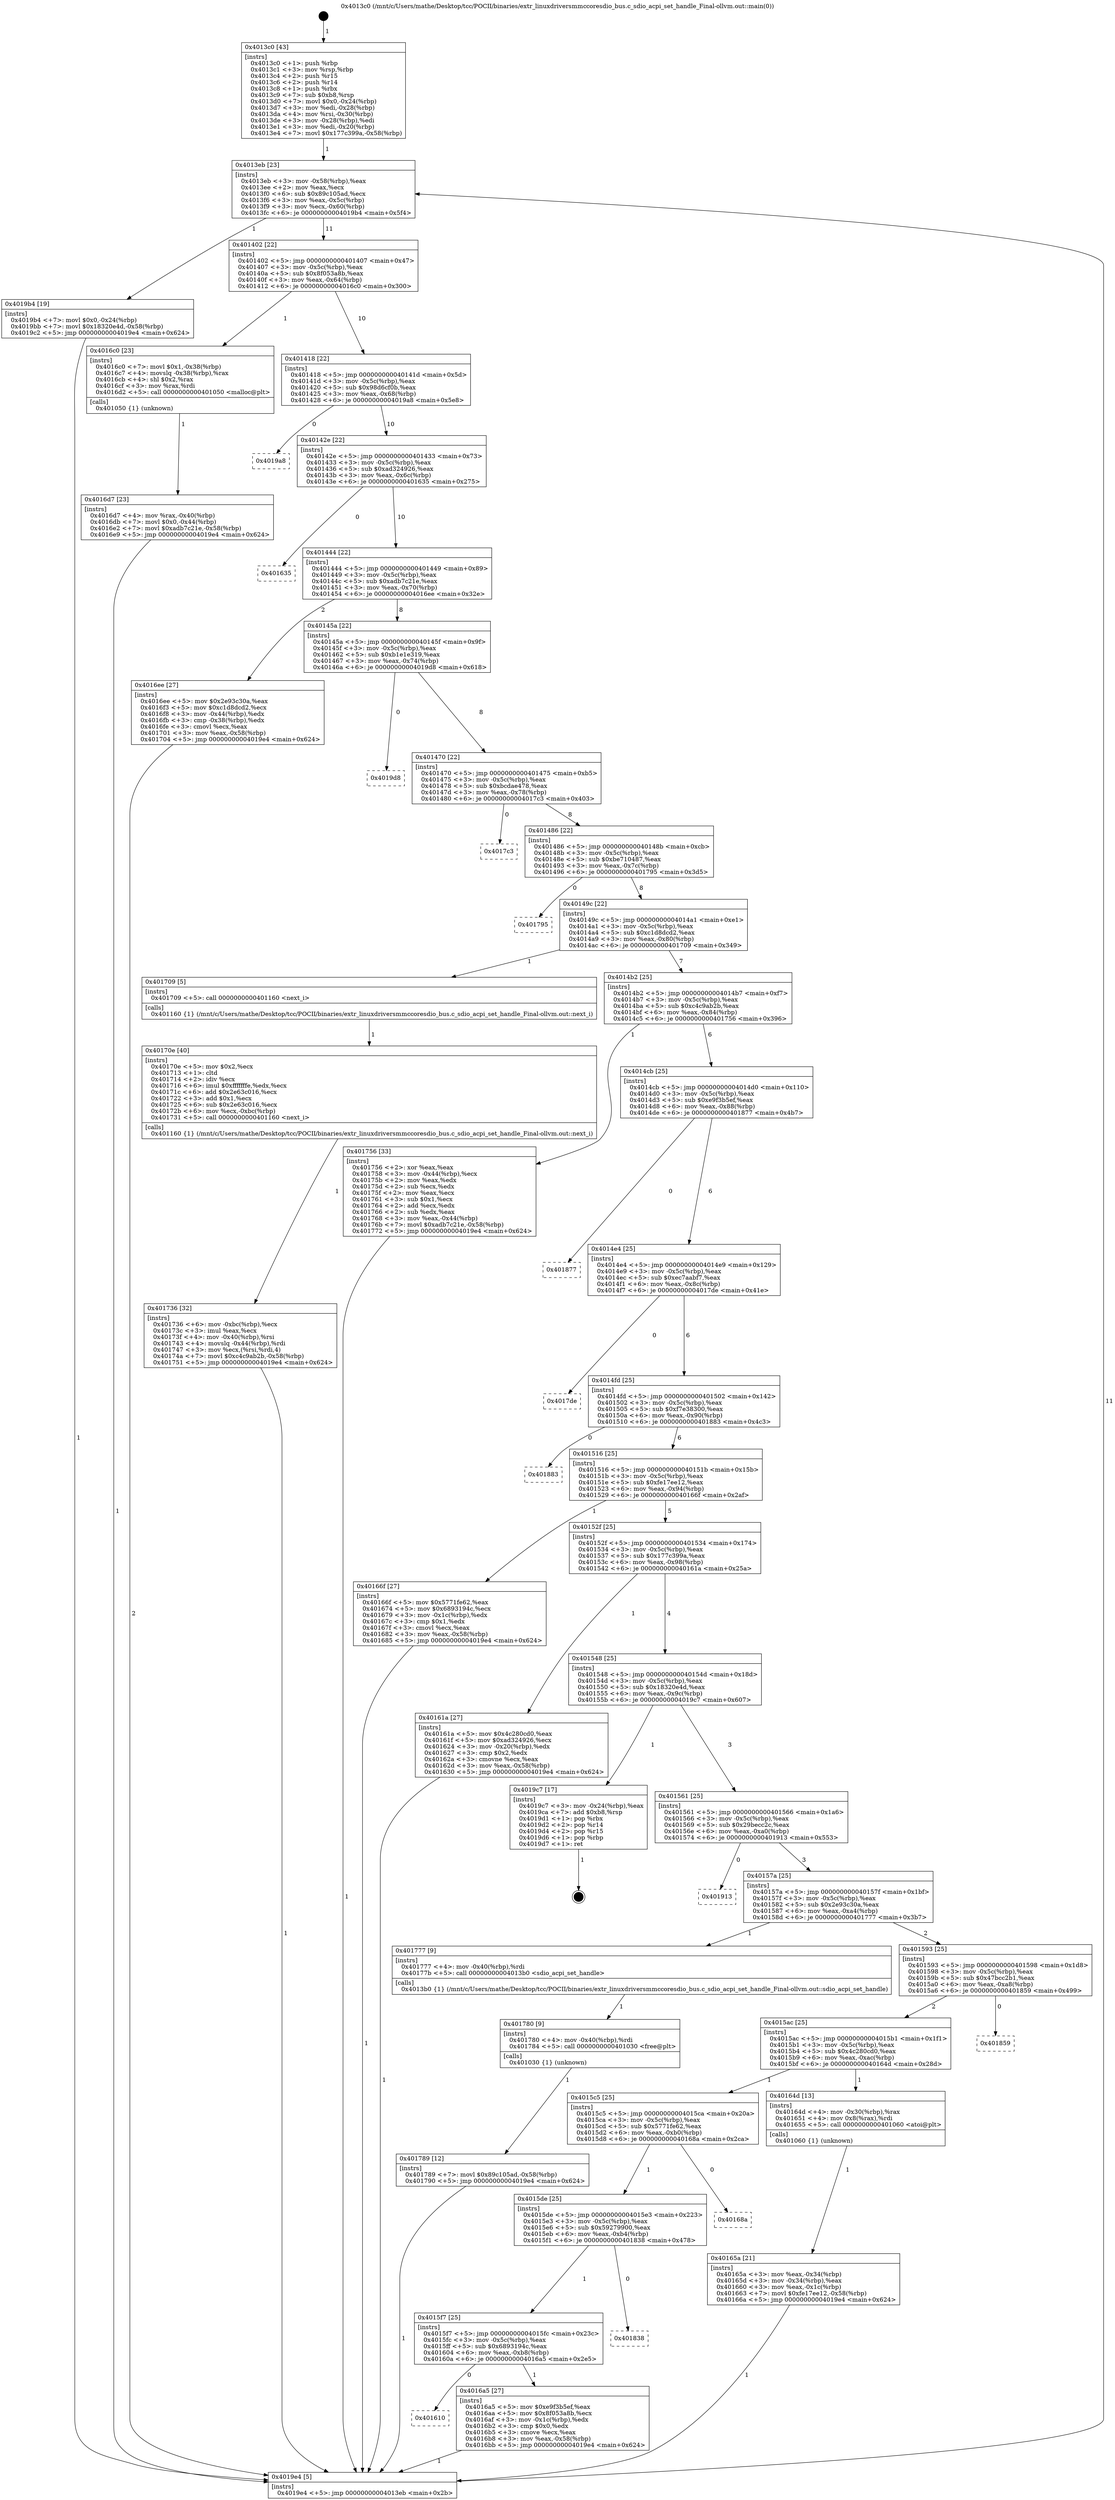 digraph "0x4013c0" {
  label = "0x4013c0 (/mnt/c/Users/mathe/Desktop/tcc/POCII/binaries/extr_linuxdriversmmccoresdio_bus.c_sdio_acpi_set_handle_Final-ollvm.out::main(0))"
  labelloc = "t"
  node[shape=record]

  Entry [label="",width=0.3,height=0.3,shape=circle,fillcolor=black,style=filled]
  "0x4013eb" [label="{
     0x4013eb [23]\l
     | [instrs]\l
     &nbsp;&nbsp;0x4013eb \<+3\>: mov -0x58(%rbp),%eax\l
     &nbsp;&nbsp;0x4013ee \<+2\>: mov %eax,%ecx\l
     &nbsp;&nbsp;0x4013f0 \<+6\>: sub $0x89c105ad,%ecx\l
     &nbsp;&nbsp;0x4013f6 \<+3\>: mov %eax,-0x5c(%rbp)\l
     &nbsp;&nbsp;0x4013f9 \<+3\>: mov %ecx,-0x60(%rbp)\l
     &nbsp;&nbsp;0x4013fc \<+6\>: je 00000000004019b4 \<main+0x5f4\>\l
  }"]
  "0x4019b4" [label="{
     0x4019b4 [19]\l
     | [instrs]\l
     &nbsp;&nbsp;0x4019b4 \<+7\>: movl $0x0,-0x24(%rbp)\l
     &nbsp;&nbsp;0x4019bb \<+7\>: movl $0x18320e4d,-0x58(%rbp)\l
     &nbsp;&nbsp;0x4019c2 \<+5\>: jmp 00000000004019e4 \<main+0x624\>\l
  }"]
  "0x401402" [label="{
     0x401402 [22]\l
     | [instrs]\l
     &nbsp;&nbsp;0x401402 \<+5\>: jmp 0000000000401407 \<main+0x47\>\l
     &nbsp;&nbsp;0x401407 \<+3\>: mov -0x5c(%rbp),%eax\l
     &nbsp;&nbsp;0x40140a \<+5\>: sub $0x8f053a8b,%eax\l
     &nbsp;&nbsp;0x40140f \<+3\>: mov %eax,-0x64(%rbp)\l
     &nbsp;&nbsp;0x401412 \<+6\>: je 00000000004016c0 \<main+0x300\>\l
  }"]
  Exit [label="",width=0.3,height=0.3,shape=circle,fillcolor=black,style=filled,peripheries=2]
  "0x4016c0" [label="{
     0x4016c0 [23]\l
     | [instrs]\l
     &nbsp;&nbsp;0x4016c0 \<+7\>: movl $0x1,-0x38(%rbp)\l
     &nbsp;&nbsp;0x4016c7 \<+4\>: movslq -0x38(%rbp),%rax\l
     &nbsp;&nbsp;0x4016cb \<+4\>: shl $0x2,%rax\l
     &nbsp;&nbsp;0x4016cf \<+3\>: mov %rax,%rdi\l
     &nbsp;&nbsp;0x4016d2 \<+5\>: call 0000000000401050 \<malloc@plt\>\l
     | [calls]\l
     &nbsp;&nbsp;0x401050 \{1\} (unknown)\l
  }"]
  "0x401418" [label="{
     0x401418 [22]\l
     | [instrs]\l
     &nbsp;&nbsp;0x401418 \<+5\>: jmp 000000000040141d \<main+0x5d\>\l
     &nbsp;&nbsp;0x40141d \<+3\>: mov -0x5c(%rbp),%eax\l
     &nbsp;&nbsp;0x401420 \<+5\>: sub $0x98d6cf0b,%eax\l
     &nbsp;&nbsp;0x401425 \<+3\>: mov %eax,-0x68(%rbp)\l
     &nbsp;&nbsp;0x401428 \<+6\>: je 00000000004019a8 \<main+0x5e8\>\l
  }"]
  "0x401789" [label="{
     0x401789 [12]\l
     | [instrs]\l
     &nbsp;&nbsp;0x401789 \<+7\>: movl $0x89c105ad,-0x58(%rbp)\l
     &nbsp;&nbsp;0x401790 \<+5\>: jmp 00000000004019e4 \<main+0x624\>\l
  }"]
  "0x4019a8" [label="{
     0x4019a8\l
  }", style=dashed]
  "0x40142e" [label="{
     0x40142e [22]\l
     | [instrs]\l
     &nbsp;&nbsp;0x40142e \<+5\>: jmp 0000000000401433 \<main+0x73\>\l
     &nbsp;&nbsp;0x401433 \<+3\>: mov -0x5c(%rbp),%eax\l
     &nbsp;&nbsp;0x401436 \<+5\>: sub $0xad324926,%eax\l
     &nbsp;&nbsp;0x40143b \<+3\>: mov %eax,-0x6c(%rbp)\l
     &nbsp;&nbsp;0x40143e \<+6\>: je 0000000000401635 \<main+0x275\>\l
  }"]
  "0x401780" [label="{
     0x401780 [9]\l
     | [instrs]\l
     &nbsp;&nbsp;0x401780 \<+4\>: mov -0x40(%rbp),%rdi\l
     &nbsp;&nbsp;0x401784 \<+5\>: call 0000000000401030 \<free@plt\>\l
     | [calls]\l
     &nbsp;&nbsp;0x401030 \{1\} (unknown)\l
  }"]
  "0x401635" [label="{
     0x401635\l
  }", style=dashed]
  "0x401444" [label="{
     0x401444 [22]\l
     | [instrs]\l
     &nbsp;&nbsp;0x401444 \<+5\>: jmp 0000000000401449 \<main+0x89\>\l
     &nbsp;&nbsp;0x401449 \<+3\>: mov -0x5c(%rbp),%eax\l
     &nbsp;&nbsp;0x40144c \<+5\>: sub $0xadb7c21e,%eax\l
     &nbsp;&nbsp;0x401451 \<+3\>: mov %eax,-0x70(%rbp)\l
     &nbsp;&nbsp;0x401454 \<+6\>: je 00000000004016ee \<main+0x32e\>\l
  }"]
  "0x401736" [label="{
     0x401736 [32]\l
     | [instrs]\l
     &nbsp;&nbsp;0x401736 \<+6\>: mov -0xbc(%rbp),%ecx\l
     &nbsp;&nbsp;0x40173c \<+3\>: imul %eax,%ecx\l
     &nbsp;&nbsp;0x40173f \<+4\>: mov -0x40(%rbp),%rsi\l
     &nbsp;&nbsp;0x401743 \<+4\>: movslq -0x44(%rbp),%rdi\l
     &nbsp;&nbsp;0x401747 \<+3\>: mov %ecx,(%rsi,%rdi,4)\l
     &nbsp;&nbsp;0x40174a \<+7\>: movl $0xc4c9ab2b,-0x58(%rbp)\l
     &nbsp;&nbsp;0x401751 \<+5\>: jmp 00000000004019e4 \<main+0x624\>\l
  }"]
  "0x4016ee" [label="{
     0x4016ee [27]\l
     | [instrs]\l
     &nbsp;&nbsp;0x4016ee \<+5\>: mov $0x2e93c30a,%eax\l
     &nbsp;&nbsp;0x4016f3 \<+5\>: mov $0xc1d8dcd2,%ecx\l
     &nbsp;&nbsp;0x4016f8 \<+3\>: mov -0x44(%rbp),%edx\l
     &nbsp;&nbsp;0x4016fb \<+3\>: cmp -0x38(%rbp),%edx\l
     &nbsp;&nbsp;0x4016fe \<+3\>: cmovl %ecx,%eax\l
     &nbsp;&nbsp;0x401701 \<+3\>: mov %eax,-0x58(%rbp)\l
     &nbsp;&nbsp;0x401704 \<+5\>: jmp 00000000004019e4 \<main+0x624\>\l
  }"]
  "0x40145a" [label="{
     0x40145a [22]\l
     | [instrs]\l
     &nbsp;&nbsp;0x40145a \<+5\>: jmp 000000000040145f \<main+0x9f\>\l
     &nbsp;&nbsp;0x40145f \<+3\>: mov -0x5c(%rbp),%eax\l
     &nbsp;&nbsp;0x401462 \<+5\>: sub $0xb1e1e319,%eax\l
     &nbsp;&nbsp;0x401467 \<+3\>: mov %eax,-0x74(%rbp)\l
     &nbsp;&nbsp;0x40146a \<+6\>: je 00000000004019d8 \<main+0x618\>\l
  }"]
  "0x40170e" [label="{
     0x40170e [40]\l
     | [instrs]\l
     &nbsp;&nbsp;0x40170e \<+5\>: mov $0x2,%ecx\l
     &nbsp;&nbsp;0x401713 \<+1\>: cltd\l
     &nbsp;&nbsp;0x401714 \<+2\>: idiv %ecx\l
     &nbsp;&nbsp;0x401716 \<+6\>: imul $0xfffffffe,%edx,%ecx\l
     &nbsp;&nbsp;0x40171c \<+6\>: add $0x2e63c016,%ecx\l
     &nbsp;&nbsp;0x401722 \<+3\>: add $0x1,%ecx\l
     &nbsp;&nbsp;0x401725 \<+6\>: sub $0x2e63c016,%ecx\l
     &nbsp;&nbsp;0x40172b \<+6\>: mov %ecx,-0xbc(%rbp)\l
     &nbsp;&nbsp;0x401731 \<+5\>: call 0000000000401160 \<next_i\>\l
     | [calls]\l
     &nbsp;&nbsp;0x401160 \{1\} (/mnt/c/Users/mathe/Desktop/tcc/POCII/binaries/extr_linuxdriversmmccoresdio_bus.c_sdio_acpi_set_handle_Final-ollvm.out::next_i)\l
  }"]
  "0x4019d8" [label="{
     0x4019d8\l
  }", style=dashed]
  "0x401470" [label="{
     0x401470 [22]\l
     | [instrs]\l
     &nbsp;&nbsp;0x401470 \<+5\>: jmp 0000000000401475 \<main+0xb5\>\l
     &nbsp;&nbsp;0x401475 \<+3\>: mov -0x5c(%rbp),%eax\l
     &nbsp;&nbsp;0x401478 \<+5\>: sub $0xbcdae478,%eax\l
     &nbsp;&nbsp;0x40147d \<+3\>: mov %eax,-0x78(%rbp)\l
     &nbsp;&nbsp;0x401480 \<+6\>: je 00000000004017c3 \<main+0x403\>\l
  }"]
  "0x4016d7" [label="{
     0x4016d7 [23]\l
     | [instrs]\l
     &nbsp;&nbsp;0x4016d7 \<+4\>: mov %rax,-0x40(%rbp)\l
     &nbsp;&nbsp;0x4016db \<+7\>: movl $0x0,-0x44(%rbp)\l
     &nbsp;&nbsp;0x4016e2 \<+7\>: movl $0xadb7c21e,-0x58(%rbp)\l
     &nbsp;&nbsp;0x4016e9 \<+5\>: jmp 00000000004019e4 \<main+0x624\>\l
  }"]
  "0x4017c3" [label="{
     0x4017c3\l
  }", style=dashed]
  "0x401486" [label="{
     0x401486 [22]\l
     | [instrs]\l
     &nbsp;&nbsp;0x401486 \<+5\>: jmp 000000000040148b \<main+0xcb\>\l
     &nbsp;&nbsp;0x40148b \<+3\>: mov -0x5c(%rbp),%eax\l
     &nbsp;&nbsp;0x40148e \<+5\>: sub $0xbe710487,%eax\l
     &nbsp;&nbsp;0x401493 \<+3\>: mov %eax,-0x7c(%rbp)\l
     &nbsp;&nbsp;0x401496 \<+6\>: je 0000000000401795 \<main+0x3d5\>\l
  }"]
  "0x401610" [label="{
     0x401610\l
  }", style=dashed]
  "0x401795" [label="{
     0x401795\l
  }", style=dashed]
  "0x40149c" [label="{
     0x40149c [22]\l
     | [instrs]\l
     &nbsp;&nbsp;0x40149c \<+5\>: jmp 00000000004014a1 \<main+0xe1\>\l
     &nbsp;&nbsp;0x4014a1 \<+3\>: mov -0x5c(%rbp),%eax\l
     &nbsp;&nbsp;0x4014a4 \<+5\>: sub $0xc1d8dcd2,%eax\l
     &nbsp;&nbsp;0x4014a9 \<+3\>: mov %eax,-0x80(%rbp)\l
     &nbsp;&nbsp;0x4014ac \<+6\>: je 0000000000401709 \<main+0x349\>\l
  }"]
  "0x4016a5" [label="{
     0x4016a5 [27]\l
     | [instrs]\l
     &nbsp;&nbsp;0x4016a5 \<+5\>: mov $0xe9f3b5ef,%eax\l
     &nbsp;&nbsp;0x4016aa \<+5\>: mov $0x8f053a8b,%ecx\l
     &nbsp;&nbsp;0x4016af \<+3\>: mov -0x1c(%rbp),%edx\l
     &nbsp;&nbsp;0x4016b2 \<+3\>: cmp $0x0,%edx\l
     &nbsp;&nbsp;0x4016b5 \<+3\>: cmove %ecx,%eax\l
     &nbsp;&nbsp;0x4016b8 \<+3\>: mov %eax,-0x58(%rbp)\l
     &nbsp;&nbsp;0x4016bb \<+5\>: jmp 00000000004019e4 \<main+0x624\>\l
  }"]
  "0x401709" [label="{
     0x401709 [5]\l
     | [instrs]\l
     &nbsp;&nbsp;0x401709 \<+5\>: call 0000000000401160 \<next_i\>\l
     | [calls]\l
     &nbsp;&nbsp;0x401160 \{1\} (/mnt/c/Users/mathe/Desktop/tcc/POCII/binaries/extr_linuxdriversmmccoresdio_bus.c_sdio_acpi_set_handle_Final-ollvm.out::next_i)\l
  }"]
  "0x4014b2" [label="{
     0x4014b2 [25]\l
     | [instrs]\l
     &nbsp;&nbsp;0x4014b2 \<+5\>: jmp 00000000004014b7 \<main+0xf7\>\l
     &nbsp;&nbsp;0x4014b7 \<+3\>: mov -0x5c(%rbp),%eax\l
     &nbsp;&nbsp;0x4014ba \<+5\>: sub $0xc4c9ab2b,%eax\l
     &nbsp;&nbsp;0x4014bf \<+6\>: mov %eax,-0x84(%rbp)\l
     &nbsp;&nbsp;0x4014c5 \<+6\>: je 0000000000401756 \<main+0x396\>\l
  }"]
  "0x4015f7" [label="{
     0x4015f7 [25]\l
     | [instrs]\l
     &nbsp;&nbsp;0x4015f7 \<+5\>: jmp 00000000004015fc \<main+0x23c\>\l
     &nbsp;&nbsp;0x4015fc \<+3\>: mov -0x5c(%rbp),%eax\l
     &nbsp;&nbsp;0x4015ff \<+5\>: sub $0x6893194c,%eax\l
     &nbsp;&nbsp;0x401604 \<+6\>: mov %eax,-0xb8(%rbp)\l
     &nbsp;&nbsp;0x40160a \<+6\>: je 00000000004016a5 \<main+0x2e5\>\l
  }"]
  "0x401756" [label="{
     0x401756 [33]\l
     | [instrs]\l
     &nbsp;&nbsp;0x401756 \<+2\>: xor %eax,%eax\l
     &nbsp;&nbsp;0x401758 \<+3\>: mov -0x44(%rbp),%ecx\l
     &nbsp;&nbsp;0x40175b \<+2\>: mov %eax,%edx\l
     &nbsp;&nbsp;0x40175d \<+2\>: sub %ecx,%edx\l
     &nbsp;&nbsp;0x40175f \<+2\>: mov %eax,%ecx\l
     &nbsp;&nbsp;0x401761 \<+3\>: sub $0x1,%ecx\l
     &nbsp;&nbsp;0x401764 \<+2\>: add %ecx,%edx\l
     &nbsp;&nbsp;0x401766 \<+2\>: sub %edx,%eax\l
     &nbsp;&nbsp;0x401768 \<+3\>: mov %eax,-0x44(%rbp)\l
     &nbsp;&nbsp;0x40176b \<+7\>: movl $0xadb7c21e,-0x58(%rbp)\l
     &nbsp;&nbsp;0x401772 \<+5\>: jmp 00000000004019e4 \<main+0x624\>\l
  }"]
  "0x4014cb" [label="{
     0x4014cb [25]\l
     | [instrs]\l
     &nbsp;&nbsp;0x4014cb \<+5\>: jmp 00000000004014d0 \<main+0x110\>\l
     &nbsp;&nbsp;0x4014d0 \<+3\>: mov -0x5c(%rbp),%eax\l
     &nbsp;&nbsp;0x4014d3 \<+5\>: sub $0xe9f3b5ef,%eax\l
     &nbsp;&nbsp;0x4014d8 \<+6\>: mov %eax,-0x88(%rbp)\l
     &nbsp;&nbsp;0x4014de \<+6\>: je 0000000000401877 \<main+0x4b7\>\l
  }"]
  "0x401838" [label="{
     0x401838\l
  }", style=dashed]
  "0x401877" [label="{
     0x401877\l
  }", style=dashed]
  "0x4014e4" [label="{
     0x4014e4 [25]\l
     | [instrs]\l
     &nbsp;&nbsp;0x4014e4 \<+5\>: jmp 00000000004014e9 \<main+0x129\>\l
     &nbsp;&nbsp;0x4014e9 \<+3\>: mov -0x5c(%rbp),%eax\l
     &nbsp;&nbsp;0x4014ec \<+5\>: sub $0xec7aabf7,%eax\l
     &nbsp;&nbsp;0x4014f1 \<+6\>: mov %eax,-0x8c(%rbp)\l
     &nbsp;&nbsp;0x4014f7 \<+6\>: je 00000000004017de \<main+0x41e\>\l
  }"]
  "0x4015de" [label="{
     0x4015de [25]\l
     | [instrs]\l
     &nbsp;&nbsp;0x4015de \<+5\>: jmp 00000000004015e3 \<main+0x223\>\l
     &nbsp;&nbsp;0x4015e3 \<+3\>: mov -0x5c(%rbp),%eax\l
     &nbsp;&nbsp;0x4015e6 \<+5\>: sub $0x59279900,%eax\l
     &nbsp;&nbsp;0x4015eb \<+6\>: mov %eax,-0xb4(%rbp)\l
     &nbsp;&nbsp;0x4015f1 \<+6\>: je 0000000000401838 \<main+0x478\>\l
  }"]
  "0x4017de" [label="{
     0x4017de\l
  }", style=dashed]
  "0x4014fd" [label="{
     0x4014fd [25]\l
     | [instrs]\l
     &nbsp;&nbsp;0x4014fd \<+5\>: jmp 0000000000401502 \<main+0x142\>\l
     &nbsp;&nbsp;0x401502 \<+3\>: mov -0x5c(%rbp),%eax\l
     &nbsp;&nbsp;0x401505 \<+5\>: sub $0xf7e38300,%eax\l
     &nbsp;&nbsp;0x40150a \<+6\>: mov %eax,-0x90(%rbp)\l
     &nbsp;&nbsp;0x401510 \<+6\>: je 0000000000401883 \<main+0x4c3\>\l
  }"]
  "0x40168a" [label="{
     0x40168a\l
  }", style=dashed]
  "0x401883" [label="{
     0x401883\l
  }", style=dashed]
  "0x401516" [label="{
     0x401516 [25]\l
     | [instrs]\l
     &nbsp;&nbsp;0x401516 \<+5\>: jmp 000000000040151b \<main+0x15b\>\l
     &nbsp;&nbsp;0x40151b \<+3\>: mov -0x5c(%rbp),%eax\l
     &nbsp;&nbsp;0x40151e \<+5\>: sub $0xfe17ee12,%eax\l
     &nbsp;&nbsp;0x401523 \<+6\>: mov %eax,-0x94(%rbp)\l
     &nbsp;&nbsp;0x401529 \<+6\>: je 000000000040166f \<main+0x2af\>\l
  }"]
  "0x40165a" [label="{
     0x40165a [21]\l
     | [instrs]\l
     &nbsp;&nbsp;0x40165a \<+3\>: mov %eax,-0x34(%rbp)\l
     &nbsp;&nbsp;0x40165d \<+3\>: mov -0x34(%rbp),%eax\l
     &nbsp;&nbsp;0x401660 \<+3\>: mov %eax,-0x1c(%rbp)\l
     &nbsp;&nbsp;0x401663 \<+7\>: movl $0xfe17ee12,-0x58(%rbp)\l
     &nbsp;&nbsp;0x40166a \<+5\>: jmp 00000000004019e4 \<main+0x624\>\l
  }"]
  "0x40166f" [label="{
     0x40166f [27]\l
     | [instrs]\l
     &nbsp;&nbsp;0x40166f \<+5\>: mov $0x5771fe62,%eax\l
     &nbsp;&nbsp;0x401674 \<+5\>: mov $0x6893194c,%ecx\l
     &nbsp;&nbsp;0x401679 \<+3\>: mov -0x1c(%rbp),%edx\l
     &nbsp;&nbsp;0x40167c \<+3\>: cmp $0x1,%edx\l
     &nbsp;&nbsp;0x40167f \<+3\>: cmovl %ecx,%eax\l
     &nbsp;&nbsp;0x401682 \<+3\>: mov %eax,-0x58(%rbp)\l
     &nbsp;&nbsp;0x401685 \<+5\>: jmp 00000000004019e4 \<main+0x624\>\l
  }"]
  "0x40152f" [label="{
     0x40152f [25]\l
     | [instrs]\l
     &nbsp;&nbsp;0x40152f \<+5\>: jmp 0000000000401534 \<main+0x174\>\l
     &nbsp;&nbsp;0x401534 \<+3\>: mov -0x5c(%rbp),%eax\l
     &nbsp;&nbsp;0x401537 \<+5\>: sub $0x177c399a,%eax\l
     &nbsp;&nbsp;0x40153c \<+6\>: mov %eax,-0x98(%rbp)\l
     &nbsp;&nbsp;0x401542 \<+6\>: je 000000000040161a \<main+0x25a\>\l
  }"]
  "0x4015c5" [label="{
     0x4015c5 [25]\l
     | [instrs]\l
     &nbsp;&nbsp;0x4015c5 \<+5\>: jmp 00000000004015ca \<main+0x20a\>\l
     &nbsp;&nbsp;0x4015ca \<+3\>: mov -0x5c(%rbp),%eax\l
     &nbsp;&nbsp;0x4015cd \<+5\>: sub $0x5771fe62,%eax\l
     &nbsp;&nbsp;0x4015d2 \<+6\>: mov %eax,-0xb0(%rbp)\l
     &nbsp;&nbsp;0x4015d8 \<+6\>: je 000000000040168a \<main+0x2ca\>\l
  }"]
  "0x40161a" [label="{
     0x40161a [27]\l
     | [instrs]\l
     &nbsp;&nbsp;0x40161a \<+5\>: mov $0x4c280cd0,%eax\l
     &nbsp;&nbsp;0x40161f \<+5\>: mov $0xad324926,%ecx\l
     &nbsp;&nbsp;0x401624 \<+3\>: mov -0x20(%rbp),%edx\l
     &nbsp;&nbsp;0x401627 \<+3\>: cmp $0x2,%edx\l
     &nbsp;&nbsp;0x40162a \<+3\>: cmovne %ecx,%eax\l
     &nbsp;&nbsp;0x40162d \<+3\>: mov %eax,-0x58(%rbp)\l
     &nbsp;&nbsp;0x401630 \<+5\>: jmp 00000000004019e4 \<main+0x624\>\l
  }"]
  "0x401548" [label="{
     0x401548 [25]\l
     | [instrs]\l
     &nbsp;&nbsp;0x401548 \<+5\>: jmp 000000000040154d \<main+0x18d\>\l
     &nbsp;&nbsp;0x40154d \<+3\>: mov -0x5c(%rbp),%eax\l
     &nbsp;&nbsp;0x401550 \<+5\>: sub $0x18320e4d,%eax\l
     &nbsp;&nbsp;0x401555 \<+6\>: mov %eax,-0x9c(%rbp)\l
     &nbsp;&nbsp;0x40155b \<+6\>: je 00000000004019c7 \<main+0x607\>\l
  }"]
  "0x4019e4" [label="{
     0x4019e4 [5]\l
     | [instrs]\l
     &nbsp;&nbsp;0x4019e4 \<+5\>: jmp 00000000004013eb \<main+0x2b\>\l
  }"]
  "0x4013c0" [label="{
     0x4013c0 [43]\l
     | [instrs]\l
     &nbsp;&nbsp;0x4013c0 \<+1\>: push %rbp\l
     &nbsp;&nbsp;0x4013c1 \<+3\>: mov %rsp,%rbp\l
     &nbsp;&nbsp;0x4013c4 \<+2\>: push %r15\l
     &nbsp;&nbsp;0x4013c6 \<+2\>: push %r14\l
     &nbsp;&nbsp;0x4013c8 \<+1\>: push %rbx\l
     &nbsp;&nbsp;0x4013c9 \<+7\>: sub $0xb8,%rsp\l
     &nbsp;&nbsp;0x4013d0 \<+7\>: movl $0x0,-0x24(%rbp)\l
     &nbsp;&nbsp;0x4013d7 \<+3\>: mov %edi,-0x28(%rbp)\l
     &nbsp;&nbsp;0x4013da \<+4\>: mov %rsi,-0x30(%rbp)\l
     &nbsp;&nbsp;0x4013de \<+3\>: mov -0x28(%rbp),%edi\l
     &nbsp;&nbsp;0x4013e1 \<+3\>: mov %edi,-0x20(%rbp)\l
     &nbsp;&nbsp;0x4013e4 \<+7\>: movl $0x177c399a,-0x58(%rbp)\l
  }"]
  "0x40164d" [label="{
     0x40164d [13]\l
     | [instrs]\l
     &nbsp;&nbsp;0x40164d \<+4\>: mov -0x30(%rbp),%rax\l
     &nbsp;&nbsp;0x401651 \<+4\>: mov 0x8(%rax),%rdi\l
     &nbsp;&nbsp;0x401655 \<+5\>: call 0000000000401060 \<atoi@plt\>\l
     | [calls]\l
     &nbsp;&nbsp;0x401060 \{1\} (unknown)\l
  }"]
  "0x4019c7" [label="{
     0x4019c7 [17]\l
     | [instrs]\l
     &nbsp;&nbsp;0x4019c7 \<+3\>: mov -0x24(%rbp),%eax\l
     &nbsp;&nbsp;0x4019ca \<+7\>: add $0xb8,%rsp\l
     &nbsp;&nbsp;0x4019d1 \<+1\>: pop %rbx\l
     &nbsp;&nbsp;0x4019d2 \<+2\>: pop %r14\l
     &nbsp;&nbsp;0x4019d4 \<+2\>: pop %r15\l
     &nbsp;&nbsp;0x4019d6 \<+1\>: pop %rbp\l
     &nbsp;&nbsp;0x4019d7 \<+1\>: ret\l
  }"]
  "0x401561" [label="{
     0x401561 [25]\l
     | [instrs]\l
     &nbsp;&nbsp;0x401561 \<+5\>: jmp 0000000000401566 \<main+0x1a6\>\l
     &nbsp;&nbsp;0x401566 \<+3\>: mov -0x5c(%rbp),%eax\l
     &nbsp;&nbsp;0x401569 \<+5\>: sub $0x29becc2c,%eax\l
     &nbsp;&nbsp;0x40156e \<+6\>: mov %eax,-0xa0(%rbp)\l
     &nbsp;&nbsp;0x401574 \<+6\>: je 0000000000401913 \<main+0x553\>\l
  }"]
  "0x4015ac" [label="{
     0x4015ac [25]\l
     | [instrs]\l
     &nbsp;&nbsp;0x4015ac \<+5\>: jmp 00000000004015b1 \<main+0x1f1\>\l
     &nbsp;&nbsp;0x4015b1 \<+3\>: mov -0x5c(%rbp),%eax\l
     &nbsp;&nbsp;0x4015b4 \<+5\>: sub $0x4c280cd0,%eax\l
     &nbsp;&nbsp;0x4015b9 \<+6\>: mov %eax,-0xac(%rbp)\l
     &nbsp;&nbsp;0x4015bf \<+6\>: je 000000000040164d \<main+0x28d\>\l
  }"]
  "0x401913" [label="{
     0x401913\l
  }", style=dashed]
  "0x40157a" [label="{
     0x40157a [25]\l
     | [instrs]\l
     &nbsp;&nbsp;0x40157a \<+5\>: jmp 000000000040157f \<main+0x1bf\>\l
     &nbsp;&nbsp;0x40157f \<+3\>: mov -0x5c(%rbp),%eax\l
     &nbsp;&nbsp;0x401582 \<+5\>: sub $0x2e93c30a,%eax\l
     &nbsp;&nbsp;0x401587 \<+6\>: mov %eax,-0xa4(%rbp)\l
     &nbsp;&nbsp;0x40158d \<+6\>: je 0000000000401777 \<main+0x3b7\>\l
  }"]
  "0x401859" [label="{
     0x401859\l
  }", style=dashed]
  "0x401777" [label="{
     0x401777 [9]\l
     | [instrs]\l
     &nbsp;&nbsp;0x401777 \<+4\>: mov -0x40(%rbp),%rdi\l
     &nbsp;&nbsp;0x40177b \<+5\>: call 00000000004013b0 \<sdio_acpi_set_handle\>\l
     | [calls]\l
     &nbsp;&nbsp;0x4013b0 \{1\} (/mnt/c/Users/mathe/Desktop/tcc/POCII/binaries/extr_linuxdriversmmccoresdio_bus.c_sdio_acpi_set_handle_Final-ollvm.out::sdio_acpi_set_handle)\l
  }"]
  "0x401593" [label="{
     0x401593 [25]\l
     | [instrs]\l
     &nbsp;&nbsp;0x401593 \<+5\>: jmp 0000000000401598 \<main+0x1d8\>\l
     &nbsp;&nbsp;0x401598 \<+3\>: mov -0x5c(%rbp),%eax\l
     &nbsp;&nbsp;0x40159b \<+5\>: sub $0x47bcc2b1,%eax\l
     &nbsp;&nbsp;0x4015a0 \<+6\>: mov %eax,-0xa8(%rbp)\l
     &nbsp;&nbsp;0x4015a6 \<+6\>: je 0000000000401859 \<main+0x499\>\l
  }"]
  Entry -> "0x4013c0" [label=" 1"]
  "0x4013eb" -> "0x4019b4" [label=" 1"]
  "0x4013eb" -> "0x401402" [label=" 11"]
  "0x4019c7" -> Exit [label=" 1"]
  "0x401402" -> "0x4016c0" [label=" 1"]
  "0x401402" -> "0x401418" [label=" 10"]
  "0x4019b4" -> "0x4019e4" [label=" 1"]
  "0x401418" -> "0x4019a8" [label=" 0"]
  "0x401418" -> "0x40142e" [label=" 10"]
  "0x401789" -> "0x4019e4" [label=" 1"]
  "0x40142e" -> "0x401635" [label=" 0"]
  "0x40142e" -> "0x401444" [label=" 10"]
  "0x401780" -> "0x401789" [label=" 1"]
  "0x401444" -> "0x4016ee" [label=" 2"]
  "0x401444" -> "0x40145a" [label=" 8"]
  "0x401777" -> "0x401780" [label=" 1"]
  "0x40145a" -> "0x4019d8" [label=" 0"]
  "0x40145a" -> "0x401470" [label=" 8"]
  "0x401756" -> "0x4019e4" [label=" 1"]
  "0x401470" -> "0x4017c3" [label=" 0"]
  "0x401470" -> "0x401486" [label=" 8"]
  "0x401736" -> "0x4019e4" [label=" 1"]
  "0x401486" -> "0x401795" [label=" 0"]
  "0x401486" -> "0x40149c" [label=" 8"]
  "0x40170e" -> "0x401736" [label=" 1"]
  "0x40149c" -> "0x401709" [label=" 1"]
  "0x40149c" -> "0x4014b2" [label=" 7"]
  "0x401709" -> "0x40170e" [label=" 1"]
  "0x4014b2" -> "0x401756" [label=" 1"]
  "0x4014b2" -> "0x4014cb" [label=" 6"]
  "0x4016d7" -> "0x4019e4" [label=" 1"]
  "0x4014cb" -> "0x401877" [label=" 0"]
  "0x4014cb" -> "0x4014e4" [label=" 6"]
  "0x4016c0" -> "0x4016d7" [label=" 1"]
  "0x4014e4" -> "0x4017de" [label=" 0"]
  "0x4014e4" -> "0x4014fd" [label=" 6"]
  "0x4015f7" -> "0x401610" [label=" 0"]
  "0x4014fd" -> "0x401883" [label=" 0"]
  "0x4014fd" -> "0x401516" [label=" 6"]
  "0x4015f7" -> "0x4016a5" [label=" 1"]
  "0x401516" -> "0x40166f" [label=" 1"]
  "0x401516" -> "0x40152f" [label=" 5"]
  "0x4015de" -> "0x4015f7" [label=" 1"]
  "0x40152f" -> "0x40161a" [label=" 1"]
  "0x40152f" -> "0x401548" [label=" 4"]
  "0x40161a" -> "0x4019e4" [label=" 1"]
  "0x4013c0" -> "0x4013eb" [label=" 1"]
  "0x4019e4" -> "0x4013eb" [label=" 11"]
  "0x4015de" -> "0x401838" [label=" 0"]
  "0x401548" -> "0x4019c7" [label=" 1"]
  "0x401548" -> "0x401561" [label=" 3"]
  "0x4016a5" -> "0x4019e4" [label=" 1"]
  "0x401561" -> "0x401913" [label=" 0"]
  "0x401561" -> "0x40157a" [label=" 3"]
  "0x4015c5" -> "0x40168a" [label=" 0"]
  "0x40157a" -> "0x401777" [label=" 1"]
  "0x40157a" -> "0x401593" [label=" 2"]
  "0x4016ee" -> "0x4019e4" [label=" 2"]
  "0x401593" -> "0x401859" [label=" 0"]
  "0x401593" -> "0x4015ac" [label=" 2"]
  "0x4015c5" -> "0x4015de" [label=" 1"]
  "0x4015ac" -> "0x40164d" [label=" 1"]
  "0x4015ac" -> "0x4015c5" [label=" 1"]
  "0x40164d" -> "0x40165a" [label=" 1"]
  "0x40165a" -> "0x4019e4" [label=" 1"]
  "0x40166f" -> "0x4019e4" [label=" 1"]
}
